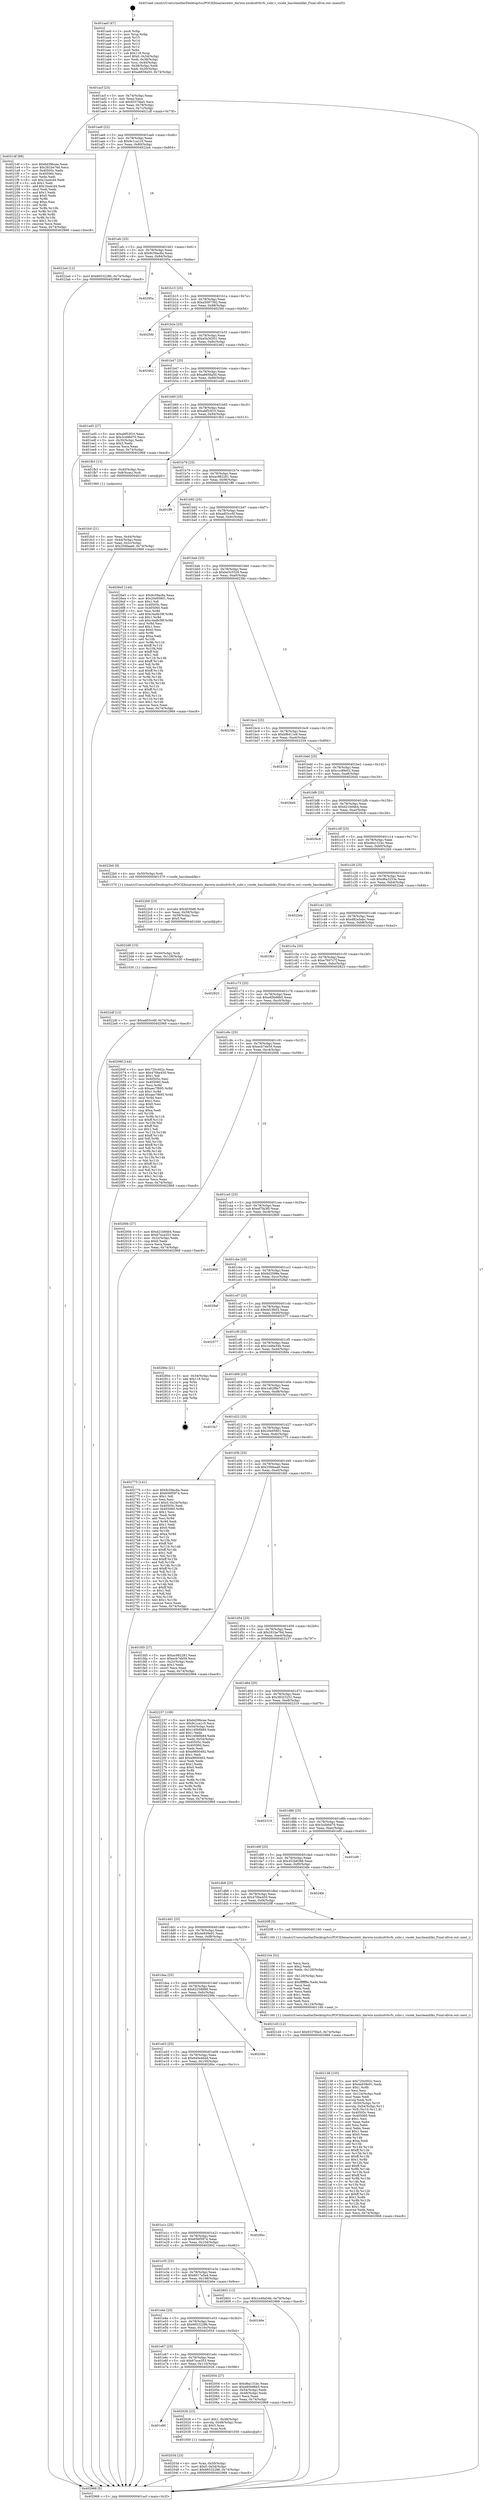 digraph "0x401aa0" {
  label = "0x401aa0 (/mnt/c/Users/mathe/Desktop/tcc/POCII/binaries/extr_darwin-xnubsdvfsvfs_subr.c_vnode_hascleanblks_Final-ollvm.out::main(0))"
  labelloc = "t"
  node[shape=record]

  Entry [label="",width=0.3,height=0.3,shape=circle,fillcolor=black,style=filled]
  "0x401acf" [label="{
     0x401acf [23]\l
     | [instrs]\l
     &nbsp;&nbsp;0x401acf \<+3\>: mov -0x74(%rbp),%eax\l
     &nbsp;&nbsp;0x401ad2 \<+2\>: mov %eax,%ecx\l
     &nbsp;&nbsp;0x401ad4 \<+6\>: sub $0x9337fda5,%ecx\l
     &nbsp;&nbsp;0x401ada \<+3\>: mov %eax,-0x78(%rbp)\l
     &nbsp;&nbsp;0x401add \<+3\>: mov %ecx,-0x7c(%rbp)\l
     &nbsp;&nbsp;0x401ae0 \<+6\>: je 00000000004021df \<main+0x73f\>\l
  }"]
  "0x4021df" [label="{
     0x4021df [88]\l
     | [instrs]\l
     &nbsp;&nbsp;0x4021df \<+5\>: mov $0x6d39bcee,%eax\l
     &nbsp;&nbsp;0x4021e4 \<+5\>: mov $0x281be76d,%ecx\l
     &nbsp;&nbsp;0x4021e9 \<+7\>: mov 0x40505c,%edx\l
     &nbsp;&nbsp;0x4021f0 \<+7\>: mov 0x405060,%esi\l
     &nbsp;&nbsp;0x4021f7 \<+2\>: mov %edx,%edi\l
     &nbsp;&nbsp;0x4021f9 \<+6\>: sub $0x1ba4cd4,%edi\l
     &nbsp;&nbsp;0x4021ff \<+3\>: sub $0x1,%edi\l
     &nbsp;&nbsp;0x402202 \<+6\>: add $0x1ba4cd4,%edi\l
     &nbsp;&nbsp;0x402208 \<+3\>: imul %edi,%edx\l
     &nbsp;&nbsp;0x40220b \<+3\>: and $0x1,%edx\l
     &nbsp;&nbsp;0x40220e \<+3\>: cmp $0x0,%edx\l
     &nbsp;&nbsp;0x402211 \<+4\>: sete %r8b\l
     &nbsp;&nbsp;0x402215 \<+3\>: cmp $0xa,%esi\l
     &nbsp;&nbsp;0x402218 \<+4\>: setl %r9b\l
     &nbsp;&nbsp;0x40221c \<+3\>: mov %r8b,%r10b\l
     &nbsp;&nbsp;0x40221f \<+3\>: and %r9b,%r10b\l
     &nbsp;&nbsp;0x402222 \<+3\>: xor %r9b,%r8b\l
     &nbsp;&nbsp;0x402225 \<+3\>: or %r8b,%r10b\l
     &nbsp;&nbsp;0x402228 \<+4\>: test $0x1,%r10b\l
     &nbsp;&nbsp;0x40222c \<+3\>: cmovne %ecx,%eax\l
     &nbsp;&nbsp;0x40222f \<+3\>: mov %eax,-0x74(%rbp)\l
     &nbsp;&nbsp;0x402232 \<+5\>: jmp 0000000000402968 \<main+0xec8\>\l
  }"]
  "0x401ae6" [label="{
     0x401ae6 [22]\l
     | [instrs]\l
     &nbsp;&nbsp;0x401ae6 \<+5\>: jmp 0000000000401aeb \<main+0x4b\>\l
     &nbsp;&nbsp;0x401aeb \<+3\>: mov -0x78(%rbp),%eax\l
     &nbsp;&nbsp;0x401aee \<+5\>: sub $0x9c1ca1c5,%eax\l
     &nbsp;&nbsp;0x401af3 \<+3\>: mov %eax,-0x80(%rbp)\l
     &nbsp;&nbsp;0x401af6 \<+6\>: je 00000000004022a4 \<main+0x804\>\l
  }"]
  Exit [label="",width=0.3,height=0.3,shape=circle,fillcolor=black,style=filled,peripheries=2]
  "0x4022a4" [label="{
     0x4022a4 [12]\l
     | [instrs]\l
     &nbsp;&nbsp;0x4022a4 \<+7\>: movl $0x66532286,-0x74(%rbp)\l
     &nbsp;&nbsp;0x4022ab \<+5\>: jmp 0000000000402968 \<main+0xec8\>\l
  }"]
  "0x401afc" [label="{
     0x401afc [25]\l
     | [instrs]\l
     &nbsp;&nbsp;0x401afc \<+5\>: jmp 0000000000401b01 \<main+0x61\>\l
     &nbsp;&nbsp;0x401b01 \<+3\>: mov -0x78(%rbp),%eax\l
     &nbsp;&nbsp;0x401b04 \<+5\>: sub $0x9c59ac8a,%eax\l
     &nbsp;&nbsp;0x401b09 \<+6\>: mov %eax,-0x84(%rbp)\l
     &nbsp;&nbsp;0x401b0f \<+6\>: je 000000000040295a \<main+0xeba\>\l
  }"]
  "0x4022df" [label="{
     0x4022df [12]\l
     | [instrs]\l
     &nbsp;&nbsp;0x4022df \<+7\>: movl $0xad03cc6f,-0x74(%rbp)\l
     &nbsp;&nbsp;0x4022e6 \<+5\>: jmp 0000000000402968 \<main+0xec8\>\l
  }"]
  "0x40295a" [label="{
     0x40295a\l
  }", style=dashed]
  "0x401b15" [label="{
     0x401b15 [25]\l
     | [instrs]\l
     &nbsp;&nbsp;0x401b15 \<+5\>: jmp 0000000000401b1a \<main+0x7a\>\l
     &nbsp;&nbsp;0x401b1a \<+3\>: mov -0x78(%rbp),%eax\l
     &nbsp;&nbsp;0x401b1d \<+5\>: sub $0xa5097392,%eax\l
     &nbsp;&nbsp;0x401b22 \<+6\>: mov %eax,-0x88(%rbp)\l
     &nbsp;&nbsp;0x401b28 \<+6\>: je 00000000004025fd \<main+0xb5d\>\l
  }"]
  "0x4022d0" [label="{
     0x4022d0 [15]\l
     | [instrs]\l
     &nbsp;&nbsp;0x4022d0 \<+4\>: mov -0x50(%rbp),%rdi\l
     &nbsp;&nbsp;0x4022d4 \<+6\>: mov %eax,-0x128(%rbp)\l
     &nbsp;&nbsp;0x4022da \<+5\>: call 0000000000401030 \<free@plt\>\l
     | [calls]\l
     &nbsp;&nbsp;0x401030 \{1\} (unknown)\l
  }"]
  "0x4025fd" [label="{
     0x4025fd\l
  }", style=dashed]
  "0x401b2e" [label="{
     0x401b2e [25]\l
     | [instrs]\l
     &nbsp;&nbsp;0x401b2e \<+5\>: jmp 0000000000401b33 \<main+0x93\>\l
     &nbsp;&nbsp;0x401b33 \<+3\>: mov -0x78(%rbp),%eax\l
     &nbsp;&nbsp;0x401b36 \<+5\>: sub $0xa5e3d301,%eax\l
     &nbsp;&nbsp;0x401b3b \<+6\>: mov %eax,-0x8c(%rbp)\l
     &nbsp;&nbsp;0x401b41 \<+6\>: je 0000000000402462 \<main+0x9c2\>\l
  }"]
  "0x4022b9" [label="{
     0x4022b9 [23]\l
     | [instrs]\l
     &nbsp;&nbsp;0x4022b9 \<+10\>: movabs $0x4030d6,%rdi\l
     &nbsp;&nbsp;0x4022c3 \<+3\>: mov %eax,-0x58(%rbp)\l
     &nbsp;&nbsp;0x4022c6 \<+3\>: mov -0x58(%rbp),%esi\l
     &nbsp;&nbsp;0x4022c9 \<+2\>: mov $0x0,%al\l
     &nbsp;&nbsp;0x4022cb \<+5\>: call 0000000000401040 \<printf@plt\>\l
     | [calls]\l
     &nbsp;&nbsp;0x401040 \{1\} (unknown)\l
  }"]
  "0x402462" [label="{
     0x402462\l
  }", style=dashed]
  "0x401b47" [label="{
     0x401b47 [25]\l
     | [instrs]\l
     &nbsp;&nbsp;0x401b47 \<+5\>: jmp 0000000000401b4c \<main+0xac\>\l
     &nbsp;&nbsp;0x401b4c \<+3\>: mov -0x78(%rbp),%eax\l
     &nbsp;&nbsp;0x401b4f \<+5\>: sub $0xa6656a50,%eax\l
     &nbsp;&nbsp;0x401b54 \<+6\>: mov %eax,-0x90(%rbp)\l
     &nbsp;&nbsp;0x401b5a \<+6\>: je 0000000000401ed5 \<main+0x435\>\l
  }"]
  "0x402138" [label="{
     0x402138 [155]\l
     | [instrs]\l
     &nbsp;&nbsp;0x402138 \<+5\>: mov $0x720c002c,%ecx\l
     &nbsp;&nbsp;0x40213d \<+5\>: mov $0x4e939e91,%edx\l
     &nbsp;&nbsp;0x402142 \<+3\>: mov $0x1,%r8b\l
     &nbsp;&nbsp;0x402145 \<+2\>: xor %esi,%esi\l
     &nbsp;&nbsp;0x402147 \<+6\>: mov -0x124(%rbp),%edi\l
     &nbsp;&nbsp;0x40214d \<+3\>: imul %eax,%edi\l
     &nbsp;&nbsp;0x402150 \<+3\>: movslq %edi,%r9\l
     &nbsp;&nbsp;0x402153 \<+4\>: mov -0x50(%rbp),%r10\l
     &nbsp;&nbsp;0x402157 \<+4\>: movslq -0x54(%rbp),%r11\l
     &nbsp;&nbsp;0x40215b \<+4\>: mov %r9,(%r10,%r11,8)\l
     &nbsp;&nbsp;0x40215f \<+7\>: mov 0x40505c,%eax\l
     &nbsp;&nbsp;0x402166 \<+7\>: mov 0x405060,%edi\l
     &nbsp;&nbsp;0x40216d \<+3\>: sub $0x1,%esi\l
     &nbsp;&nbsp;0x402170 \<+2\>: mov %eax,%ebx\l
     &nbsp;&nbsp;0x402172 \<+2\>: add %esi,%ebx\l
     &nbsp;&nbsp;0x402174 \<+3\>: imul %ebx,%eax\l
     &nbsp;&nbsp;0x402177 \<+3\>: and $0x1,%eax\l
     &nbsp;&nbsp;0x40217a \<+3\>: cmp $0x0,%eax\l
     &nbsp;&nbsp;0x40217d \<+4\>: sete %r14b\l
     &nbsp;&nbsp;0x402181 \<+3\>: cmp $0xa,%edi\l
     &nbsp;&nbsp;0x402184 \<+4\>: setl %r15b\l
     &nbsp;&nbsp;0x402188 \<+3\>: mov %r14b,%r12b\l
     &nbsp;&nbsp;0x40218b \<+4\>: xor $0xff,%r12b\l
     &nbsp;&nbsp;0x40218f \<+3\>: mov %r15b,%r13b\l
     &nbsp;&nbsp;0x402192 \<+4\>: xor $0xff,%r13b\l
     &nbsp;&nbsp;0x402196 \<+4\>: xor $0x1,%r8b\l
     &nbsp;&nbsp;0x40219a \<+3\>: mov %r12b,%al\l
     &nbsp;&nbsp;0x40219d \<+2\>: and $0xff,%al\l
     &nbsp;&nbsp;0x40219f \<+3\>: and %r8b,%r14b\l
     &nbsp;&nbsp;0x4021a2 \<+3\>: mov %r13b,%sil\l
     &nbsp;&nbsp;0x4021a5 \<+4\>: and $0xff,%sil\l
     &nbsp;&nbsp;0x4021a9 \<+3\>: and %r8b,%r15b\l
     &nbsp;&nbsp;0x4021ac \<+3\>: or %r14b,%al\l
     &nbsp;&nbsp;0x4021af \<+3\>: or %r15b,%sil\l
     &nbsp;&nbsp;0x4021b2 \<+3\>: xor %sil,%al\l
     &nbsp;&nbsp;0x4021b5 \<+3\>: or %r13b,%r12b\l
     &nbsp;&nbsp;0x4021b8 \<+4\>: xor $0xff,%r12b\l
     &nbsp;&nbsp;0x4021bc \<+4\>: or $0x1,%r8b\l
     &nbsp;&nbsp;0x4021c0 \<+3\>: and %r8b,%r12b\l
     &nbsp;&nbsp;0x4021c3 \<+3\>: or %r12b,%al\l
     &nbsp;&nbsp;0x4021c6 \<+2\>: test $0x1,%al\l
     &nbsp;&nbsp;0x4021c8 \<+3\>: cmovne %edx,%ecx\l
     &nbsp;&nbsp;0x4021cb \<+3\>: mov %ecx,-0x74(%rbp)\l
     &nbsp;&nbsp;0x4021ce \<+5\>: jmp 0000000000402968 \<main+0xec8\>\l
  }"]
  "0x401ed5" [label="{
     0x401ed5 [27]\l
     | [instrs]\l
     &nbsp;&nbsp;0x401ed5 \<+5\>: mov $0xabf53f10,%eax\l
     &nbsp;&nbsp;0x401eda \<+5\>: mov $0x3cd46d70,%ecx\l
     &nbsp;&nbsp;0x401edf \<+3\>: mov -0x30(%rbp),%edx\l
     &nbsp;&nbsp;0x401ee2 \<+3\>: cmp $0x2,%edx\l
     &nbsp;&nbsp;0x401ee5 \<+3\>: cmovne %ecx,%eax\l
     &nbsp;&nbsp;0x401ee8 \<+3\>: mov %eax,-0x74(%rbp)\l
     &nbsp;&nbsp;0x401eeb \<+5\>: jmp 0000000000402968 \<main+0xec8\>\l
  }"]
  "0x401b60" [label="{
     0x401b60 [25]\l
     | [instrs]\l
     &nbsp;&nbsp;0x401b60 \<+5\>: jmp 0000000000401b65 \<main+0xc5\>\l
     &nbsp;&nbsp;0x401b65 \<+3\>: mov -0x78(%rbp),%eax\l
     &nbsp;&nbsp;0x401b68 \<+5\>: sub $0xabf53f10,%eax\l
     &nbsp;&nbsp;0x401b6d \<+6\>: mov %eax,-0x94(%rbp)\l
     &nbsp;&nbsp;0x401b73 \<+6\>: je 0000000000401fb3 \<main+0x513\>\l
  }"]
  "0x402968" [label="{
     0x402968 [5]\l
     | [instrs]\l
     &nbsp;&nbsp;0x402968 \<+5\>: jmp 0000000000401acf \<main+0x2f\>\l
  }"]
  "0x401aa0" [label="{
     0x401aa0 [47]\l
     | [instrs]\l
     &nbsp;&nbsp;0x401aa0 \<+1\>: push %rbp\l
     &nbsp;&nbsp;0x401aa1 \<+3\>: mov %rsp,%rbp\l
     &nbsp;&nbsp;0x401aa4 \<+2\>: push %r15\l
     &nbsp;&nbsp;0x401aa6 \<+2\>: push %r14\l
     &nbsp;&nbsp;0x401aa8 \<+2\>: push %r13\l
     &nbsp;&nbsp;0x401aaa \<+2\>: push %r12\l
     &nbsp;&nbsp;0x401aac \<+1\>: push %rbx\l
     &nbsp;&nbsp;0x401aad \<+7\>: sub $0x118,%rsp\l
     &nbsp;&nbsp;0x401ab4 \<+7\>: movl $0x0,-0x34(%rbp)\l
     &nbsp;&nbsp;0x401abb \<+3\>: mov %edi,-0x38(%rbp)\l
     &nbsp;&nbsp;0x401abe \<+4\>: mov %rsi,-0x40(%rbp)\l
     &nbsp;&nbsp;0x401ac2 \<+3\>: mov -0x38(%rbp),%edi\l
     &nbsp;&nbsp;0x401ac5 \<+3\>: mov %edi,-0x30(%rbp)\l
     &nbsp;&nbsp;0x401ac8 \<+7\>: movl $0xa6656a50,-0x74(%rbp)\l
  }"]
  "0x402104" [label="{
     0x402104 [52]\l
     | [instrs]\l
     &nbsp;&nbsp;0x402104 \<+2\>: xor %ecx,%ecx\l
     &nbsp;&nbsp;0x402106 \<+5\>: mov $0x2,%edx\l
     &nbsp;&nbsp;0x40210b \<+6\>: mov %edx,-0x120(%rbp)\l
     &nbsp;&nbsp;0x402111 \<+1\>: cltd\l
     &nbsp;&nbsp;0x402112 \<+6\>: mov -0x120(%rbp),%esi\l
     &nbsp;&nbsp;0x402118 \<+2\>: idiv %esi\l
     &nbsp;&nbsp;0x40211a \<+6\>: imul $0xfffffffe,%edx,%edx\l
     &nbsp;&nbsp;0x402120 \<+2\>: mov %ecx,%edi\l
     &nbsp;&nbsp;0x402122 \<+2\>: sub %edx,%edi\l
     &nbsp;&nbsp;0x402124 \<+2\>: mov %ecx,%edx\l
     &nbsp;&nbsp;0x402126 \<+3\>: sub $0x1,%edx\l
     &nbsp;&nbsp;0x402129 \<+2\>: add %edx,%edi\l
     &nbsp;&nbsp;0x40212b \<+2\>: sub %edi,%ecx\l
     &nbsp;&nbsp;0x40212d \<+6\>: mov %ecx,-0x124(%rbp)\l
     &nbsp;&nbsp;0x402133 \<+5\>: call 0000000000401160 \<next_i\>\l
     | [calls]\l
     &nbsp;&nbsp;0x401160 \{1\} (/mnt/c/Users/mathe/Desktop/tcc/POCII/binaries/extr_darwin-xnubsdvfsvfs_subr.c_vnode_hascleanblks_Final-ollvm.out::next_i)\l
  }"]
  "0x401fb3" [label="{
     0x401fb3 [13]\l
     | [instrs]\l
     &nbsp;&nbsp;0x401fb3 \<+4\>: mov -0x40(%rbp),%rax\l
     &nbsp;&nbsp;0x401fb7 \<+4\>: mov 0x8(%rax),%rdi\l
     &nbsp;&nbsp;0x401fbb \<+5\>: call 0000000000401060 \<atoi@plt\>\l
     | [calls]\l
     &nbsp;&nbsp;0x401060 \{1\} (unknown)\l
  }"]
  "0x401b79" [label="{
     0x401b79 [25]\l
     | [instrs]\l
     &nbsp;&nbsp;0x401b79 \<+5\>: jmp 0000000000401b7e \<main+0xde\>\l
     &nbsp;&nbsp;0x401b7e \<+3\>: mov -0x78(%rbp),%eax\l
     &nbsp;&nbsp;0x401b81 \<+5\>: sub $0xac982281,%eax\l
     &nbsp;&nbsp;0x401b86 \<+6\>: mov %eax,-0x98(%rbp)\l
     &nbsp;&nbsp;0x401b8c \<+6\>: je 0000000000401ff0 \<main+0x550\>\l
  }"]
  "0x401fc0" [label="{
     0x401fc0 [21]\l
     | [instrs]\l
     &nbsp;&nbsp;0x401fc0 \<+3\>: mov %eax,-0x44(%rbp)\l
     &nbsp;&nbsp;0x401fc3 \<+3\>: mov -0x44(%rbp),%eax\l
     &nbsp;&nbsp;0x401fc6 \<+3\>: mov %eax,-0x2c(%rbp)\l
     &nbsp;&nbsp;0x401fc9 \<+7\>: movl $0x256faaa6,-0x74(%rbp)\l
     &nbsp;&nbsp;0x401fd0 \<+5\>: jmp 0000000000402968 \<main+0xec8\>\l
  }"]
  "0x40203d" [label="{
     0x40203d [23]\l
     | [instrs]\l
     &nbsp;&nbsp;0x40203d \<+4\>: mov %rax,-0x50(%rbp)\l
     &nbsp;&nbsp;0x402041 \<+7\>: movl $0x0,-0x54(%rbp)\l
     &nbsp;&nbsp;0x402048 \<+7\>: movl $0x66532286,-0x74(%rbp)\l
     &nbsp;&nbsp;0x40204f \<+5\>: jmp 0000000000402968 \<main+0xec8\>\l
  }"]
  "0x401ff0" [label="{
     0x401ff0\l
  }", style=dashed]
  "0x401b92" [label="{
     0x401b92 [25]\l
     | [instrs]\l
     &nbsp;&nbsp;0x401b92 \<+5\>: jmp 0000000000401b97 \<main+0xf7\>\l
     &nbsp;&nbsp;0x401b97 \<+3\>: mov -0x78(%rbp),%eax\l
     &nbsp;&nbsp;0x401b9a \<+5\>: sub $0xad03cc6f,%eax\l
     &nbsp;&nbsp;0x401b9f \<+6\>: mov %eax,-0x9c(%rbp)\l
     &nbsp;&nbsp;0x401ba5 \<+6\>: je 00000000004026e5 \<main+0xc45\>\l
  }"]
  "0x401e80" [label="{
     0x401e80\l
  }", style=dashed]
  "0x4026e5" [label="{
     0x4026e5 [144]\l
     | [instrs]\l
     &nbsp;&nbsp;0x4026e5 \<+5\>: mov $0x9c59ac8a,%eax\l
     &nbsp;&nbsp;0x4026ea \<+5\>: mov $0x20e95801,%ecx\l
     &nbsp;&nbsp;0x4026ef \<+2\>: mov $0x1,%dl\l
     &nbsp;&nbsp;0x4026f1 \<+7\>: mov 0x40505c,%esi\l
     &nbsp;&nbsp;0x4026f8 \<+7\>: mov 0x405060,%edi\l
     &nbsp;&nbsp;0x4026ff \<+3\>: mov %esi,%r8d\l
     &nbsp;&nbsp;0x402702 \<+7\>: add $0xc4adb39f,%r8d\l
     &nbsp;&nbsp;0x402709 \<+4\>: sub $0x1,%r8d\l
     &nbsp;&nbsp;0x40270d \<+7\>: sub $0xc4adb39f,%r8d\l
     &nbsp;&nbsp;0x402714 \<+4\>: imul %r8d,%esi\l
     &nbsp;&nbsp;0x402718 \<+3\>: and $0x1,%esi\l
     &nbsp;&nbsp;0x40271b \<+3\>: cmp $0x0,%esi\l
     &nbsp;&nbsp;0x40271e \<+4\>: sete %r9b\l
     &nbsp;&nbsp;0x402722 \<+3\>: cmp $0xa,%edi\l
     &nbsp;&nbsp;0x402725 \<+4\>: setl %r10b\l
     &nbsp;&nbsp;0x402729 \<+3\>: mov %r9b,%r11b\l
     &nbsp;&nbsp;0x40272c \<+4\>: xor $0xff,%r11b\l
     &nbsp;&nbsp;0x402730 \<+3\>: mov %r10b,%bl\l
     &nbsp;&nbsp;0x402733 \<+3\>: xor $0xff,%bl\l
     &nbsp;&nbsp;0x402736 \<+3\>: xor $0x1,%dl\l
     &nbsp;&nbsp;0x402739 \<+3\>: mov %r11b,%r14b\l
     &nbsp;&nbsp;0x40273c \<+4\>: and $0xff,%r14b\l
     &nbsp;&nbsp;0x402740 \<+3\>: and %dl,%r9b\l
     &nbsp;&nbsp;0x402743 \<+3\>: mov %bl,%r15b\l
     &nbsp;&nbsp;0x402746 \<+4\>: and $0xff,%r15b\l
     &nbsp;&nbsp;0x40274a \<+3\>: and %dl,%r10b\l
     &nbsp;&nbsp;0x40274d \<+3\>: or %r9b,%r14b\l
     &nbsp;&nbsp;0x402750 \<+3\>: or %r10b,%r15b\l
     &nbsp;&nbsp;0x402753 \<+3\>: xor %r15b,%r14b\l
     &nbsp;&nbsp;0x402756 \<+3\>: or %bl,%r11b\l
     &nbsp;&nbsp;0x402759 \<+4\>: xor $0xff,%r11b\l
     &nbsp;&nbsp;0x40275d \<+3\>: or $0x1,%dl\l
     &nbsp;&nbsp;0x402760 \<+3\>: and %dl,%r11b\l
     &nbsp;&nbsp;0x402763 \<+3\>: or %r11b,%r14b\l
     &nbsp;&nbsp;0x402766 \<+4\>: test $0x1,%r14b\l
     &nbsp;&nbsp;0x40276a \<+3\>: cmovne %ecx,%eax\l
     &nbsp;&nbsp;0x40276d \<+3\>: mov %eax,-0x74(%rbp)\l
     &nbsp;&nbsp;0x402770 \<+5\>: jmp 0000000000402968 \<main+0xec8\>\l
  }"]
  "0x401bab" [label="{
     0x401bab [25]\l
     | [instrs]\l
     &nbsp;&nbsp;0x401bab \<+5\>: jmp 0000000000401bb0 \<main+0x110\>\l
     &nbsp;&nbsp;0x401bb0 \<+3\>: mov -0x78(%rbp),%eax\l
     &nbsp;&nbsp;0x401bb3 \<+5\>: sub $0xbe3c5529,%eax\l
     &nbsp;&nbsp;0x401bb8 \<+6\>: mov %eax,-0xa0(%rbp)\l
     &nbsp;&nbsp;0x401bbe \<+6\>: je 000000000040238c \<main+0x8ec\>\l
  }"]
  "0x402026" [label="{
     0x402026 [23]\l
     | [instrs]\l
     &nbsp;&nbsp;0x402026 \<+7\>: movl $0x1,-0x48(%rbp)\l
     &nbsp;&nbsp;0x40202d \<+4\>: movslq -0x48(%rbp),%rax\l
     &nbsp;&nbsp;0x402031 \<+4\>: shl $0x3,%rax\l
     &nbsp;&nbsp;0x402035 \<+3\>: mov %rax,%rdi\l
     &nbsp;&nbsp;0x402038 \<+5\>: call 0000000000401050 \<malloc@plt\>\l
     | [calls]\l
     &nbsp;&nbsp;0x401050 \{1\} (unknown)\l
  }"]
  "0x40238c" [label="{
     0x40238c\l
  }", style=dashed]
  "0x401bc4" [label="{
     0x401bc4 [25]\l
     | [instrs]\l
     &nbsp;&nbsp;0x401bc4 \<+5\>: jmp 0000000000401bc9 \<main+0x129\>\l
     &nbsp;&nbsp;0x401bc9 \<+3\>: mov -0x78(%rbp),%eax\l
     &nbsp;&nbsp;0x401bcc \<+5\>: sub $0xbf6411e9,%eax\l
     &nbsp;&nbsp;0x401bd1 \<+6\>: mov %eax,-0xa4(%rbp)\l
     &nbsp;&nbsp;0x401bd7 \<+6\>: je 0000000000402334 \<main+0x894\>\l
  }"]
  "0x401e67" [label="{
     0x401e67 [25]\l
     | [instrs]\l
     &nbsp;&nbsp;0x401e67 \<+5\>: jmp 0000000000401e6c \<main+0x3cc\>\l
     &nbsp;&nbsp;0x401e6c \<+3\>: mov -0x78(%rbp),%eax\l
     &nbsp;&nbsp;0x401e6f \<+5\>: sub $0x67ece353,%eax\l
     &nbsp;&nbsp;0x401e74 \<+6\>: mov %eax,-0x110(%rbp)\l
     &nbsp;&nbsp;0x401e7a \<+6\>: je 0000000000402026 \<main+0x586\>\l
  }"]
  "0x402334" [label="{
     0x402334\l
  }", style=dashed]
  "0x401bdd" [label="{
     0x401bdd [25]\l
     | [instrs]\l
     &nbsp;&nbsp;0x401bdd \<+5\>: jmp 0000000000401be2 \<main+0x142\>\l
     &nbsp;&nbsp;0x401be2 \<+3\>: mov -0x78(%rbp),%eax\l
     &nbsp;&nbsp;0x401be5 \<+5\>: sub $0xccc89e02,%eax\l
     &nbsp;&nbsp;0x401bea \<+6\>: mov %eax,-0xa8(%rbp)\l
     &nbsp;&nbsp;0x401bf0 \<+6\>: je 00000000004026d4 \<main+0xc34\>\l
  }"]
  "0x402054" [label="{
     0x402054 [27]\l
     | [instrs]\l
     &nbsp;&nbsp;0x402054 \<+5\>: mov $0xd6a131bc,%eax\l
     &nbsp;&nbsp;0x402059 \<+5\>: mov $0xe85b96b5,%ecx\l
     &nbsp;&nbsp;0x40205e \<+3\>: mov -0x54(%rbp),%edx\l
     &nbsp;&nbsp;0x402061 \<+3\>: cmp -0x48(%rbp),%edx\l
     &nbsp;&nbsp;0x402064 \<+3\>: cmovl %ecx,%eax\l
     &nbsp;&nbsp;0x402067 \<+3\>: mov %eax,-0x74(%rbp)\l
     &nbsp;&nbsp;0x40206a \<+5\>: jmp 0000000000402968 \<main+0xec8\>\l
  }"]
  "0x4026d4" [label="{
     0x4026d4\l
  }", style=dashed]
  "0x401bf6" [label="{
     0x401bf6 [25]\l
     | [instrs]\l
     &nbsp;&nbsp;0x401bf6 \<+5\>: jmp 0000000000401bfb \<main+0x15b\>\l
     &nbsp;&nbsp;0x401bfb \<+3\>: mov -0x78(%rbp),%eax\l
     &nbsp;&nbsp;0x401bfe \<+5\>: sub $0xd21b84b4,%eax\l
     &nbsp;&nbsp;0x401c03 \<+6\>: mov %eax,-0xac(%rbp)\l
     &nbsp;&nbsp;0x401c09 \<+6\>: je 00000000004026c8 \<main+0xc28\>\l
  }"]
  "0x401e4e" [label="{
     0x401e4e [25]\l
     | [instrs]\l
     &nbsp;&nbsp;0x401e4e \<+5\>: jmp 0000000000401e53 \<main+0x3b3\>\l
     &nbsp;&nbsp;0x401e53 \<+3\>: mov -0x78(%rbp),%eax\l
     &nbsp;&nbsp;0x401e56 \<+5\>: sub $0x66532286,%eax\l
     &nbsp;&nbsp;0x401e5b \<+6\>: mov %eax,-0x10c(%rbp)\l
     &nbsp;&nbsp;0x401e61 \<+6\>: je 0000000000402054 \<main+0x5b4\>\l
  }"]
  "0x4026c8" [label="{
     0x4026c8\l
  }", style=dashed]
  "0x401c0f" [label="{
     0x401c0f [25]\l
     | [instrs]\l
     &nbsp;&nbsp;0x401c0f \<+5\>: jmp 0000000000401c14 \<main+0x174\>\l
     &nbsp;&nbsp;0x401c14 \<+3\>: mov -0x78(%rbp),%eax\l
     &nbsp;&nbsp;0x401c17 \<+5\>: sub $0xd6a131bc,%eax\l
     &nbsp;&nbsp;0x401c1c \<+6\>: mov %eax,-0xb0(%rbp)\l
     &nbsp;&nbsp;0x401c22 \<+6\>: je 00000000004022b0 \<main+0x810\>\l
  }"]
  "0x40246e" [label="{
     0x40246e\l
  }", style=dashed]
  "0x4022b0" [label="{
     0x4022b0 [9]\l
     | [instrs]\l
     &nbsp;&nbsp;0x4022b0 \<+4\>: mov -0x50(%rbp),%rdi\l
     &nbsp;&nbsp;0x4022b4 \<+5\>: call 0000000000401570 \<vnode_hascleanblks\>\l
     | [calls]\l
     &nbsp;&nbsp;0x401570 \{1\} (/mnt/c/Users/mathe/Desktop/tcc/POCII/binaries/extr_darwin-xnubsdvfsvfs_subr.c_vnode_hascleanblks_Final-ollvm.out::vnode_hascleanblks)\l
  }"]
  "0x401c28" [label="{
     0x401c28 [25]\l
     | [instrs]\l
     &nbsp;&nbsp;0x401c28 \<+5\>: jmp 0000000000401c2d \<main+0x18d\>\l
     &nbsp;&nbsp;0x401c2d \<+3\>: mov -0x78(%rbp),%eax\l
     &nbsp;&nbsp;0x401c30 \<+5\>: sub $0xd6a3253e,%eax\l
     &nbsp;&nbsp;0x401c35 \<+6\>: mov %eax,-0xb4(%rbp)\l
     &nbsp;&nbsp;0x401c3b \<+6\>: je 00000000004022eb \<main+0x84b\>\l
  }"]
  "0x401e35" [label="{
     0x401e35 [25]\l
     | [instrs]\l
     &nbsp;&nbsp;0x401e35 \<+5\>: jmp 0000000000401e3a \<main+0x39a\>\l
     &nbsp;&nbsp;0x401e3a \<+3\>: mov -0x78(%rbp),%eax\l
     &nbsp;&nbsp;0x401e3d \<+5\>: sub $0x6617a5e4,%eax\l
     &nbsp;&nbsp;0x401e42 \<+6\>: mov %eax,-0x108(%rbp)\l
     &nbsp;&nbsp;0x401e48 \<+6\>: je 000000000040246e \<main+0x9ce\>\l
  }"]
  "0x4022eb" [label="{
     0x4022eb\l
  }", style=dashed]
  "0x401c41" [label="{
     0x401c41 [25]\l
     | [instrs]\l
     &nbsp;&nbsp;0x401c41 \<+5\>: jmp 0000000000401c46 \<main+0x1a6\>\l
     &nbsp;&nbsp;0x401c46 \<+3\>: mov -0x78(%rbp),%eax\l
     &nbsp;&nbsp;0x401c49 \<+5\>: sub $0xd82e5abc,%eax\l
     &nbsp;&nbsp;0x401c4e \<+6\>: mov %eax,-0xb8(%rbp)\l
     &nbsp;&nbsp;0x401c54 \<+6\>: je 0000000000401f43 \<main+0x4a3\>\l
  }"]
  "0x402802" [label="{
     0x402802 [12]\l
     | [instrs]\l
     &nbsp;&nbsp;0x402802 \<+7\>: movl $0x1e46a54b,-0x74(%rbp)\l
     &nbsp;&nbsp;0x402809 \<+5\>: jmp 0000000000402968 \<main+0xec8\>\l
  }"]
  "0x401f43" [label="{
     0x401f43\l
  }", style=dashed]
  "0x401c5a" [label="{
     0x401c5a [25]\l
     | [instrs]\l
     &nbsp;&nbsp;0x401c5a \<+5\>: jmp 0000000000401c5f \<main+0x1bf\>\l
     &nbsp;&nbsp;0x401c5f \<+3\>: mov -0x78(%rbp),%eax\l
     &nbsp;&nbsp;0x401c62 \<+5\>: sub $0xe7607c7f,%eax\l
     &nbsp;&nbsp;0x401c67 \<+6\>: mov %eax,-0xbc(%rbp)\l
     &nbsp;&nbsp;0x401c6d \<+6\>: je 0000000000402823 \<main+0xd83\>\l
  }"]
  "0x401e1c" [label="{
     0x401e1c [25]\l
     | [instrs]\l
     &nbsp;&nbsp;0x401e1c \<+5\>: jmp 0000000000401e21 \<main+0x381\>\l
     &nbsp;&nbsp;0x401e21 \<+3\>: mov -0x78(%rbp),%eax\l
     &nbsp;&nbsp;0x401e24 \<+5\>: sub $0x656f5974,%eax\l
     &nbsp;&nbsp;0x401e29 \<+6\>: mov %eax,-0x104(%rbp)\l
     &nbsp;&nbsp;0x401e2f \<+6\>: je 0000000000402802 \<main+0xd62\>\l
  }"]
  "0x402823" [label="{
     0x402823\l
  }", style=dashed]
  "0x401c73" [label="{
     0x401c73 [25]\l
     | [instrs]\l
     &nbsp;&nbsp;0x401c73 \<+5\>: jmp 0000000000401c78 \<main+0x1d8\>\l
     &nbsp;&nbsp;0x401c78 \<+3\>: mov -0x78(%rbp),%eax\l
     &nbsp;&nbsp;0x401c7b \<+5\>: sub $0xe85b96b5,%eax\l
     &nbsp;&nbsp;0x401c80 \<+6\>: mov %eax,-0xc0(%rbp)\l
     &nbsp;&nbsp;0x401c86 \<+6\>: je 000000000040206f \<main+0x5cf\>\l
  }"]
  "0x4026bc" [label="{
     0x4026bc\l
  }", style=dashed]
  "0x40206f" [label="{
     0x40206f [144]\l
     | [instrs]\l
     &nbsp;&nbsp;0x40206f \<+5\>: mov $0x720c002c,%eax\l
     &nbsp;&nbsp;0x402074 \<+5\>: mov $0x470be450,%ecx\l
     &nbsp;&nbsp;0x402079 \<+2\>: mov $0x1,%dl\l
     &nbsp;&nbsp;0x40207b \<+7\>: mov 0x40505c,%esi\l
     &nbsp;&nbsp;0x402082 \<+7\>: mov 0x405060,%edi\l
     &nbsp;&nbsp;0x402089 \<+3\>: mov %esi,%r8d\l
     &nbsp;&nbsp;0x40208c \<+7\>: sub $0xaec7f695,%r8d\l
     &nbsp;&nbsp;0x402093 \<+4\>: sub $0x1,%r8d\l
     &nbsp;&nbsp;0x402097 \<+7\>: add $0xaec7f695,%r8d\l
     &nbsp;&nbsp;0x40209e \<+4\>: imul %r8d,%esi\l
     &nbsp;&nbsp;0x4020a2 \<+3\>: and $0x1,%esi\l
     &nbsp;&nbsp;0x4020a5 \<+3\>: cmp $0x0,%esi\l
     &nbsp;&nbsp;0x4020a8 \<+4\>: sete %r9b\l
     &nbsp;&nbsp;0x4020ac \<+3\>: cmp $0xa,%edi\l
     &nbsp;&nbsp;0x4020af \<+4\>: setl %r10b\l
     &nbsp;&nbsp;0x4020b3 \<+3\>: mov %r9b,%r11b\l
     &nbsp;&nbsp;0x4020b6 \<+4\>: xor $0xff,%r11b\l
     &nbsp;&nbsp;0x4020ba \<+3\>: mov %r10b,%bl\l
     &nbsp;&nbsp;0x4020bd \<+3\>: xor $0xff,%bl\l
     &nbsp;&nbsp;0x4020c0 \<+3\>: xor $0x1,%dl\l
     &nbsp;&nbsp;0x4020c3 \<+3\>: mov %r11b,%r14b\l
     &nbsp;&nbsp;0x4020c6 \<+4\>: and $0xff,%r14b\l
     &nbsp;&nbsp;0x4020ca \<+3\>: and %dl,%r9b\l
     &nbsp;&nbsp;0x4020cd \<+3\>: mov %bl,%r15b\l
     &nbsp;&nbsp;0x4020d0 \<+4\>: and $0xff,%r15b\l
     &nbsp;&nbsp;0x4020d4 \<+3\>: and %dl,%r10b\l
     &nbsp;&nbsp;0x4020d7 \<+3\>: or %r9b,%r14b\l
     &nbsp;&nbsp;0x4020da \<+3\>: or %r10b,%r15b\l
     &nbsp;&nbsp;0x4020dd \<+3\>: xor %r15b,%r14b\l
     &nbsp;&nbsp;0x4020e0 \<+3\>: or %bl,%r11b\l
     &nbsp;&nbsp;0x4020e3 \<+4\>: xor $0xff,%r11b\l
     &nbsp;&nbsp;0x4020e7 \<+3\>: or $0x1,%dl\l
     &nbsp;&nbsp;0x4020ea \<+3\>: and %dl,%r11b\l
     &nbsp;&nbsp;0x4020ed \<+3\>: or %r11b,%r14b\l
     &nbsp;&nbsp;0x4020f0 \<+4\>: test $0x1,%r14b\l
     &nbsp;&nbsp;0x4020f4 \<+3\>: cmovne %ecx,%eax\l
     &nbsp;&nbsp;0x4020f7 \<+3\>: mov %eax,-0x74(%rbp)\l
     &nbsp;&nbsp;0x4020fa \<+5\>: jmp 0000000000402968 \<main+0xec8\>\l
  }"]
  "0x401c8c" [label="{
     0x401c8c [25]\l
     | [instrs]\l
     &nbsp;&nbsp;0x401c8c \<+5\>: jmp 0000000000401c91 \<main+0x1f1\>\l
     &nbsp;&nbsp;0x401c91 \<+3\>: mov -0x78(%rbp),%eax\l
     &nbsp;&nbsp;0x401c94 \<+5\>: sub $0xecb7eb59,%eax\l
     &nbsp;&nbsp;0x401c99 \<+6\>: mov %eax,-0xc4(%rbp)\l
     &nbsp;&nbsp;0x401c9f \<+6\>: je 000000000040200b \<main+0x56b\>\l
  }"]
  "0x401e03" [label="{
     0x401e03 [25]\l
     | [instrs]\l
     &nbsp;&nbsp;0x401e03 \<+5\>: jmp 0000000000401e08 \<main+0x368\>\l
     &nbsp;&nbsp;0x401e08 \<+3\>: mov -0x78(%rbp),%eax\l
     &nbsp;&nbsp;0x401e0b \<+5\>: sub $0x640e46dd,%eax\l
     &nbsp;&nbsp;0x401e10 \<+6\>: mov %eax,-0x100(%rbp)\l
     &nbsp;&nbsp;0x401e16 \<+6\>: je 00000000004026bc \<main+0xc1c\>\l
  }"]
  "0x40200b" [label="{
     0x40200b [27]\l
     | [instrs]\l
     &nbsp;&nbsp;0x40200b \<+5\>: mov $0xd21b84b4,%eax\l
     &nbsp;&nbsp;0x402010 \<+5\>: mov $0x67ece353,%ecx\l
     &nbsp;&nbsp;0x402015 \<+3\>: mov -0x2c(%rbp),%edx\l
     &nbsp;&nbsp;0x402018 \<+3\>: cmp $0x0,%edx\l
     &nbsp;&nbsp;0x40201b \<+3\>: cmove %ecx,%eax\l
     &nbsp;&nbsp;0x40201e \<+3\>: mov %eax,-0x74(%rbp)\l
     &nbsp;&nbsp;0x402021 \<+5\>: jmp 0000000000402968 \<main+0xec8\>\l
  }"]
  "0x401ca5" [label="{
     0x401ca5 [25]\l
     | [instrs]\l
     &nbsp;&nbsp;0x401ca5 \<+5\>: jmp 0000000000401caa \<main+0x20a\>\l
     &nbsp;&nbsp;0x401caa \<+3\>: mov -0x78(%rbp),%eax\l
     &nbsp;&nbsp;0x401cad \<+5\>: sub $0xef7fa3f0,%eax\l
     &nbsp;&nbsp;0x401cb2 \<+6\>: mov %eax,-0xc8(%rbp)\l
     &nbsp;&nbsp;0x401cb8 \<+6\>: je 0000000000402900 \<main+0xe60\>\l
  }"]
  "0x40256b" [label="{
     0x40256b\l
  }", style=dashed]
  "0x402900" [label="{
     0x402900\l
  }", style=dashed]
  "0x401cbe" [label="{
     0x401cbe [25]\l
     | [instrs]\l
     &nbsp;&nbsp;0x401cbe \<+5\>: jmp 0000000000401cc3 \<main+0x223\>\l
     &nbsp;&nbsp;0x401cc3 \<+3\>: mov -0x78(%rbp),%eax\l
     &nbsp;&nbsp;0x401cc6 \<+5\>: sub $0x6d2098e,%eax\l
     &nbsp;&nbsp;0x401ccb \<+6\>: mov %eax,-0xcc(%rbp)\l
     &nbsp;&nbsp;0x401cd1 \<+6\>: je 00000000004028af \<main+0xe0f\>\l
  }"]
  "0x401dea" [label="{
     0x401dea [25]\l
     | [instrs]\l
     &nbsp;&nbsp;0x401dea \<+5\>: jmp 0000000000401def \<main+0x34f\>\l
     &nbsp;&nbsp;0x401def \<+3\>: mov -0x78(%rbp),%eax\l
     &nbsp;&nbsp;0x401df2 \<+5\>: sub $0x62258988,%eax\l
     &nbsp;&nbsp;0x401df7 \<+6\>: mov %eax,-0xfc(%rbp)\l
     &nbsp;&nbsp;0x401dfd \<+6\>: je 000000000040256b \<main+0xacb\>\l
  }"]
  "0x4028af" [label="{
     0x4028af\l
  }", style=dashed]
  "0x401cd7" [label="{
     0x401cd7 [25]\l
     | [instrs]\l
     &nbsp;&nbsp;0x401cd7 \<+5\>: jmp 0000000000401cdc \<main+0x23c\>\l
     &nbsp;&nbsp;0x401cdc \<+3\>: mov -0x78(%rbp),%eax\l
     &nbsp;&nbsp;0x401cdf \<+5\>: sub $0xdd19b03,%eax\l
     &nbsp;&nbsp;0x401ce4 \<+6\>: mov %eax,-0xd0(%rbp)\l
     &nbsp;&nbsp;0x401cea \<+6\>: je 0000000000402577 \<main+0xad7\>\l
  }"]
  "0x4021d3" [label="{
     0x4021d3 [12]\l
     | [instrs]\l
     &nbsp;&nbsp;0x4021d3 \<+7\>: movl $0x9337fda5,-0x74(%rbp)\l
     &nbsp;&nbsp;0x4021da \<+5\>: jmp 0000000000402968 \<main+0xec8\>\l
  }"]
  "0x402577" [label="{
     0x402577\l
  }", style=dashed]
  "0x401cf0" [label="{
     0x401cf0 [25]\l
     | [instrs]\l
     &nbsp;&nbsp;0x401cf0 \<+5\>: jmp 0000000000401cf5 \<main+0x255\>\l
     &nbsp;&nbsp;0x401cf5 \<+3\>: mov -0x78(%rbp),%eax\l
     &nbsp;&nbsp;0x401cf8 \<+5\>: sub $0x1e46a54b,%eax\l
     &nbsp;&nbsp;0x401cfd \<+6\>: mov %eax,-0xd4(%rbp)\l
     &nbsp;&nbsp;0x401d03 \<+6\>: je 000000000040280e \<main+0xd6e\>\l
  }"]
  "0x401dd1" [label="{
     0x401dd1 [25]\l
     | [instrs]\l
     &nbsp;&nbsp;0x401dd1 \<+5\>: jmp 0000000000401dd6 \<main+0x336\>\l
     &nbsp;&nbsp;0x401dd6 \<+3\>: mov -0x78(%rbp),%eax\l
     &nbsp;&nbsp;0x401dd9 \<+5\>: sub $0x4e939e91,%eax\l
     &nbsp;&nbsp;0x401dde \<+6\>: mov %eax,-0xf8(%rbp)\l
     &nbsp;&nbsp;0x401de4 \<+6\>: je 00000000004021d3 \<main+0x733\>\l
  }"]
  "0x40280e" [label="{
     0x40280e [21]\l
     | [instrs]\l
     &nbsp;&nbsp;0x40280e \<+3\>: mov -0x34(%rbp),%eax\l
     &nbsp;&nbsp;0x402811 \<+7\>: add $0x118,%rsp\l
     &nbsp;&nbsp;0x402818 \<+1\>: pop %rbx\l
     &nbsp;&nbsp;0x402819 \<+2\>: pop %r12\l
     &nbsp;&nbsp;0x40281b \<+2\>: pop %r13\l
     &nbsp;&nbsp;0x40281d \<+2\>: pop %r14\l
     &nbsp;&nbsp;0x40281f \<+2\>: pop %r15\l
     &nbsp;&nbsp;0x402821 \<+1\>: pop %rbp\l
     &nbsp;&nbsp;0x402822 \<+1\>: ret\l
  }"]
  "0x401d09" [label="{
     0x401d09 [25]\l
     | [instrs]\l
     &nbsp;&nbsp;0x401d09 \<+5\>: jmp 0000000000401d0e \<main+0x26e\>\l
     &nbsp;&nbsp;0x401d0e \<+3\>: mov -0x78(%rbp),%eax\l
     &nbsp;&nbsp;0x401d11 \<+5\>: sub $0x1e62f8e7,%eax\l
     &nbsp;&nbsp;0x401d16 \<+6\>: mov %eax,-0xd8(%rbp)\l
     &nbsp;&nbsp;0x401d1c \<+6\>: je 0000000000401fa7 \<main+0x507\>\l
  }"]
  "0x4020ff" [label="{
     0x4020ff [5]\l
     | [instrs]\l
     &nbsp;&nbsp;0x4020ff \<+5\>: call 0000000000401160 \<next_i\>\l
     | [calls]\l
     &nbsp;&nbsp;0x401160 \{1\} (/mnt/c/Users/mathe/Desktop/tcc/POCII/binaries/extr_darwin-xnubsdvfsvfs_subr.c_vnode_hascleanblks_Final-ollvm.out::next_i)\l
  }"]
  "0x401fa7" [label="{
     0x401fa7\l
  }", style=dashed]
  "0x401d22" [label="{
     0x401d22 [25]\l
     | [instrs]\l
     &nbsp;&nbsp;0x401d22 \<+5\>: jmp 0000000000401d27 \<main+0x287\>\l
     &nbsp;&nbsp;0x401d27 \<+3\>: mov -0x78(%rbp),%eax\l
     &nbsp;&nbsp;0x401d2a \<+5\>: sub $0x20e95801,%eax\l
     &nbsp;&nbsp;0x401d2f \<+6\>: mov %eax,-0xdc(%rbp)\l
     &nbsp;&nbsp;0x401d35 \<+6\>: je 0000000000402775 \<main+0xcd5\>\l
  }"]
  "0x401db8" [label="{
     0x401db8 [25]\l
     | [instrs]\l
     &nbsp;&nbsp;0x401db8 \<+5\>: jmp 0000000000401dbd \<main+0x31d\>\l
     &nbsp;&nbsp;0x401dbd \<+3\>: mov -0x78(%rbp),%eax\l
     &nbsp;&nbsp;0x401dc0 \<+5\>: sub $0x470be450,%eax\l
     &nbsp;&nbsp;0x401dc5 \<+6\>: mov %eax,-0xf4(%rbp)\l
     &nbsp;&nbsp;0x401dcb \<+6\>: je 00000000004020ff \<main+0x65f\>\l
  }"]
  "0x402775" [label="{
     0x402775 [141]\l
     | [instrs]\l
     &nbsp;&nbsp;0x402775 \<+5\>: mov $0x9c59ac8a,%eax\l
     &nbsp;&nbsp;0x40277a \<+5\>: mov $0x656f5974,%ecx\l
     &nbsp;&nbsp;0x40277f \<+2\>: mov $0x1,%dl\l
     &nbsp;&nbsp;0x402781 \<+2\>: xor %esi,%esi\l
     &nbsp;&nbsp;0x402783 \<+7\>: movl $0x0,-0x34(%rbp)\l
     &nbsp;&nbsp;0x40278a \<+7\>: mov 0x40505c,%edi\l
     &nbsp;&nbsp;0x402791 \<+8\>: mov 0x405060,%r8d\l
     &nbsp;&nbsp;0x402799 \<+3\>: sub $0x1,%esi\l
     &nbsp;&nbsp;0x40279c \<+3\>: mov %edi,%r9d\l
     &nbsp;&nbsp;0x40279f \<+3\>: add %esi,%r9d\l
     &nbsp;&nbsp;0x4027a2 \<+4\>: imul %r9d,%edi\l
     &nbsp;&nbsp;0x4027a6 \<+3\>: and $0x1,%edi\l
     &nbsp;&nbsp;0x4027a9 \<+3\>: cmp $0x0,%edi\l
     &nbsp;&nbsp;0x4027ac \<+4\>: sete %r10b\l
     &nbsp;&nbsp;0x4027b0 \<+4\>: cmp $0xa,%r8d\l
     &nbsp;&nbsp;0x4027b4 \<+4\>: setl %r11b\l
     &nbsp;&nbsp;0x4027b8 \<+3\>: mov %r10b,%bl\l
     &nbsp;&nbsp;0x4027bb \<+3\>: xor $0xff,%bl\l
     &nbsp;&nbsp;0x4027be \<+3\>: mov %r11b,%r14b\l
     &nbsp;&nbsp;0x4027c1 \<+4\>: xor $0xff,%r14b\l
     &nbsp;&nbsp;0x4027c5 \<+3\>: xor $0x1,%dl\l
     &nbsp;&nbsp;0x4027c8 \<+3\>: mov %bl,%r15b\l
     &nbsp;&nbsp;0x4027cb \<+4\>: and $0xff,%r15b\l
     &nbsp;&nbsp;0x4027cf \<+3\>: and %dl,%r10b\l
     &nbsp;&nbsp;0x4027d2 \<+3\>: mov %r14b,%r12b\l
     &nbsp;&nbsp;0x4027d5 \<+4\>: and $0xff,%r12b\l
     &nbsp;&nbsp;0x4027d9 \<+3\>: and %dl,%r11b\l
     &nbsp;&nbsp;0x4027dc \<+3\>: or %r10b,%r15b\l
     &nbsp;&nbsp;0x4027df \<+3\>: or %r11b,%r12b\l
     &nbsp;&nbsp;0x4027e2 \<+3\>: xor %r12b,%r15b\l
     &nbsp;&nbsp;0x4027e5 \<+3\>: or %r14b,%bl\l
     &nbsp;&nbsp;0x4027e8 \<+3\>: xor $0xff,%bl\l
     &nbsp;&nbsp;0x4027eb \<+3\>: or $0x1,%dl\l
     &nbsp;&nbsp;0x4027ee \<+2\>: and %dl,%bl\l
     &nbsp;&nbsp;0x4027f0 \<+3\>: or %bl,%r15b\l
     &nbsp;&nbsp;0x4027f3 \<+4\>: test $0x1,%r15b\l
     &nbsp;&nbsp;0x4027f7 \<+3\>: cmovne %ecx,%eax\l
     &nbsp;&nbsp;0x4027fa \<+3\>: mov %eax,-0x74(%rbp)\l
     &nbsp;&nbsp;0x4027fd \<+5\>: jmp 0000000000402968 \<main+0xec8\>\l
  }"]
  "0x401d3b" [label="{
     0x401d3b [25]\l
     | [instrs]\l
     &nbsp;&nbsp;0x401d3b \<+5\>: jmp 0000000000401d40 \<main+0x2a0\>\l
     &nbsp;&nbsp;0x401d40 \<+3\>: mov -0x78(%rbp),%eax\l
     &nbsp;&nbsp;0x401d43 \<+5\>: sub $0x256faaa6,%eax\l
     &nbsp;&nbsp;0x401d48 \<+6\>: mov %eax,-0xe0(%rbp)\l
     &nbsp;&nbsp;0x401d4e \<+6\>: je 0000000000401fd5 \<main+0x535\>\l
  }"]
  "0x4024fe" [label="{
     0x4024fe\l
  }", style=dashed]
  "0x401fd5" [label="{
     0x401fd5 [27]\l
     | [instrs]\l
     &nbsp;&nbsp;0x401fd5 \<+5\>: mov $0xac982281,%eax\l
     &nbsp;&nbsp;0x401fda \<+5\>: mov $0xecb7eb59,%ecx\l
     &nbsp;&nbsp;0x401fdf \<+3\>: mov -0x2c(%rbp),%edx\l
     &nbsp;&nbsp;0x401fe2 \<+3\>: cmp $0x1,%edx\l
     &nbsp;&nbsp;0x401fe5 \<+3\>: cmovl %ecx,%eax\l
     &nbsp;&nbsp;0x401fe8 \<+3\>: mov %eax,-0x74(%rbp)\l
     &nbsp;&nbsp;0x401feb \<+5\>: jmp 0000000000402968 \<main+0xec8\>\l
  }"]
  "0x401d54" [label="{
     0x401d54 [25]\l
     | [instrs]\l
     &nbsp;&nbsp;0x401d54 \<+5\>: jmp 0000000000401d59 \<main+0x2b9\>\l
     &nbsp;&nbsp;0x401d59 \<+3\>: mov -0x78(%rbp),%eax\l
     &nbsp;&nbsp;0x401d5c \<+5\>: sub $0x281be76d,%eax\l
     &nbsp;&nbsp;0x401d61 \<+6\>: mov %eax,-0xe4(%rbp)\l
     &nbsp;&nbsp;0x401d67 \<+6\>: je 0000000000402237 \<main+0x797\>\l
  }"]
  "0x401d9f" [label="{
     0x401d9f [25]\l
     | [instrs]\l
     &nbsp;&nbsp;0x401d9f \<+5\>: jmp 0000000000401da4 \<main+0x304\>\l
     &nbsp;&nbsp;0x401da4 \<+3\>: mov -0x78(%rbp),%eax\l
     &nbsp;&nbsp;0x401da7 \<+5\>: sub $0x452b8388,%eax\l
     &nbsp;&nbsp;0x401dac \<+6\>: mov %eax,-0xf0(%rbp)\l
     &nbsp;&nbsp;0x401db2 \<+6\>: je 00000000004024fe \<main+0xa5e\>\l
  }"]
  "0x402237" [label="{
     0x402237 [109]\l
     | [instrs]\l
     &nbsp;&nbsp;0x402237 \<+5\>: mov $0x6d39bcee,%eax\l
     &nbsp;&nbsp;0x40223c \<+5\>: mov $0x9c1ca1c5,%ecx\l
     &nbsp;&nbsp;0x402241 \<+3\>: mov -0x54(%rbp),%edx\l
     &nbsp;&nbsp;0x402244 \<+6\>: add $0x140b6b84,%edx\l
     &nbsp;&nbsp;0x40224a \<+3\>: add $0x1,%edx\l
     &nbsp;&nbsp;0x40224d \<+6\>: sub $0x140b6b84,%edx\l
     &nbsp;&nbsp;0x402253 \<+3\>: mov %edx,-0x54(%rbp)\l
     &nbsp;&nbsp;0x402256 \<+7\>: mov 0x40505c,%edx\l
     &nbsp;&nbsp;0x40225d \<+7\>: mov 0x405060,%esi\l
     &nbsp;&nbsp;0x402264 \<+2\>: mov %edx,%edi\l
     &nbsp;&nbsp;0x402266 \<+6\>: sub $0xe9800492,%edi\l
     &nbsp;&nbsp;0x40226c \<+3\>: sub $0x1,%edi\l
     &nbsp;&nbsp;0x40226f \<+6\>: add $0xe9800492,%edi\l
     &nbsp;&nbsp;0x402275 \<+3\>: imul %edi,%edx\l
     &nbsp;&nbsp;0x402278 \<+3\>: and $0x1,%edx\l
     &nbsp;&nbsp;0x40227b \<+3\>: cmp $0x0,%edx\l
     &nbsp;&nbsp;0x40227e \<+4\>: sete %r8b\l
     &nbsp;&nbsp;0x402282 \<+3\>: cmp $0xa,%esi\l
     &nbsp;&nbsp;0x402285 \<+4\>: setl %r9b\l
     &nbsp;&nbsp;0x402289 \<+3\>: mov %r8b,%r10b\l
     &nbsp;&nbsp;0x40228c \<+3\>: and %r9b,%r10b\l
     &nbsp;&nbsp;0x40228f \<+3\>: xor %r9b,%r8b\l
     &nbsp;&nbsp;0x402292 \<+3\>: or %r8b,%r10b\l
     &nbsp;&nbsp;0x402295 \<+4\>: test $0x1,%r10b\l
     &nbsp;&nbsp;0x402299 \<+3\>: cmovne %ecx,%eax\l
     &nbsp;&nbsp;0x40229c \<+3\>: mov %eax,-0x74(%rbp)\l
     &nbsp;&nbsp;0x40229f \<+5\>: jmp 0000000000402968 \<main+0xec8\>\l
  }"]
  "0x401d6d" [label="{
     0x401d6d [25]\l
     | [instrs]\l
     &nbsp;&nbsp;0x401d6d \<+5\>: jmp 0000000000401d72 \<main+0x2d2\>\l
     &nbsp;&nbsp;0x401d72 \<+3\>: mov -0x78(%rbp),%eax\l
     &nbsp;&nbsp;0x401d75 \<+5\>: sub $0x38323251,%eax\l
     &nbsp;&nbsp;0x401d7a \<+6\>: mov %eax,-0xe8(%rbp)\l
     &nbsp;&nbsp;0x401d80 \<+6\>: je 0000000000402319 \<main+0x879\>\l
  }"]
  "0x401ef0" [label="{
     0x401ef0\l
  }", style=dashed]
  "0x402319" [label="{
     0x402319\l
  }", style=dashed]
  "0x401d86" [label="{
     0x401d86 [25]\l
     | [instrs]\l
     &nbsp;&nbsp;0x401d86 \<+5\>: jmp 0000000000401d8b \<main+0x2eb\>\l
     &nbsp;&nbsp;0x401d8b \<+3\>: mov -0x78(%rbp),%eax\l
     &nbsp;&nbsp;0x401d8e \<+5\>: sub $0x3cd46d70,%eax\l
     &nbsp;&nbsp;0x401d93 \<+6\>: mov %eax,-0xec(%rbp)\l
     &nbsp;&nbsp;0x401d99 \<+6\>: je 0000000000401ef0 \<main+0x450\>\l
  }"]
  Entry -> "0x401aa0" [label=" 1"]
  "0x401acf" -> "0x4021df" [label=" 1"]
  "0x401acf" -> "0x401ae6" [label=" 17"]
  "0x40280e" -> Exit [label=" 1"]
  "0x401ae6" -> "0x4022a4" [label=" 1"]
  "0x401ae6" -> "0x401afc" [label=" 16"]
  "0x402802" -> "0x402968" [label=" 1"]
  "0x401afc" -> "0x40295a" [label=" 0"]
  "0x401afc" -> "0x401b15" [label=" 16"]
  "0x402775" -> "0x402968" [label=" 1"]
  "0x401b15" -> "0x4025fd" [label=" 0"]
  "0x401b15" -> "0x401b2e" [label=" 16"]
  "0x4026e5" -> "0x402968" [label=" 1"]
  "0x401b2e" -> "0x402462" [label=" 0"]
  "0x401b2e" -> "0x401b47" [label=" 16"]
  "0x4022df" -> "0x402968" [label=" 1"]
  "0x401b47" -> "0x401ed5" [label=" 1"]
  "0x401b47" -> "0x401b60" [label=" 15"]
  "0x401ed5" -> "0x402968" [label=" 1"]
  "0x401aa0" -> "0x401acf" [label=" 1"]
  "0x402968" -> "0x401acf" [label=" 17"]
  "0x4022d0" -> "0x4022df" [label=" 1"]
  "0x401b60" -> "0x401fb3" [label=" 1"]
  "0x401b60" -> "0x401b79" [label=" 14"]
  "0x401fb3" -> "0x401fc0" [label=" 1"]
  "0x401fc0" -> "0x402968" [label=" 1"]
  "0x4022b9" -> "0x4022d0" [label=" 1"]
  "0x401b79" -> "0x401ff0" [label=" 0"]
  "0x401b79" -> "0x401b92" [label=" 14"]
  "0x4022b0" -> "0x4022b9" [label=" 1"]
  "0x401b92" -> "0x4026e5" [label=" 1"]
  "0x401b92" -> "0x401bab" [label=" 13"]
  "0x4022a4" -> "0x402968" [label=" 1"]
  "0x401bab" -> "0x40238c" [label=" 0"]
  "0x401bab" -> "0x401bc4" [label=" 13"]
  "0x402237" -> "0x402968" [label=" 1"]
  "0x401bc4" -> "0x402334" [label=" 0"]
  "0x401bc4" -> "0x401bdd" [label=" 13"]
  "0x4021d3" -> "0x402968" [label=" 1"]
  "0x401bdd" -> "0x4026d4" [label=" 0"]
  "0x401bdd" -> "0x401bf6" [label=" 13"]
  "0x402138" -> "0x402968" [label=" 1"]
  "0x401bf6" -> "0x4026c8" [label=" 0"]
  "0x401bf6" -> "0x401c0f" [label=" 13"]
  "0x4020ff" -> "0x402104" [label=" 1"]
  "0x401c0f" -> "0x4022b0" [label=" 1"]
  "0x401c0f" -> "0x401c28" [label=" 12"]
  "0x40206f" -> "0x402968" [label=" 1"]
  "0x401c28" -> "0x4022eb" [label=" 0"]
  "0x401c28" -> "0x401c41" [label=" 12"]
  "0x40203d" -> "0x402968" [label=" 1"]
  "0x401c41" -> "0x401f43" [label=" 0"]
  "0x401c41" -> "0x401c5a" [label=" 12"]
  "0x402026" -> "0x40203d" [label=" 1"]
  "0x401c5a" -> "0x402823" [label=" 0"]
  "0x401c5a" -> "0x401c73" [label=" 12"]
  "0x401e67" -> "0x402026" [label=" 1"]
  "0x401c73" -> "0x40206f" [label=" 1"]
  "0x401c73" -> "0x401c8c" [label=" 11"]
  "0x4021df" -> "0x402968" [label=" 1"]
  "0x401c8c" -> "0x40200b" [label=" 1"]
  "0x401c8c" -> "0x401ca5" [label=" 10"]
  "0x401e4e" -> "0x402054" [label=" 2"]
  "0x401ca5" -> "0x402900" [label=" 0"]
  "0x401ca5" -> "0x401cbe" [label=" 10"]
  "0x402104" -> "0x402138" [label=" 1"]
  "0x401cbe" -> "0x4028af" [label=" 0"]
  "0x401cbe" -> "0x401cd7" [label=" 10"]
  "0x401e35" -> "0x40246e" [label=" 0"]
  "0x401cd7" -> "0x402577" [label=" 0"]
  "0x401cd7" -> "0x401cf0" [label=" 10"]
  "0x402054" -> "0x402968" [label=" 2"]
  "0x401cf0" -> "0x40280e" [label=" 1"]
  "0x401cf0" -> "0x401d09" [label=" 9"]
  "0x401e1c" -> "0x402802" [label=" 1"]
  "0x401d09" -> "0x401fa7" [label=" 0"]
  "0x401d09" -> "0x401d22" [label=" 9"]
  "0x401e67" -> "0x401e80" [label=" 0"]
  "0x401d22" -> "0x402775" [label=" 1"]
  "0x401d22" -> "0x401d3b" [label=" 8"]
  "0x401e03" -> "0x4026bc" [label=" 0"]
  "0x401d3b" -> "0x401fd5" [label=" 1"]
  "0x401d3b" -> "0x401d54" [label=" 7"]
  "0x401fd5" -> "0x402968" [label=" 1"]
  "0x40200b" -> "0x402968" [label=" 1"]
  "0x401e4e" -> "0x401e67" [label=" 1"]
  "0x401d54" -> "0x402237" [label=" 1"]
  "0x401d54" -> "0x401d6d" [label=" 6"]
  "0x401dea" -> "0x40256b" [label=" 0"]
  "0x401d6d" -> "0x402319" [label=" 0"]
  "0x401d6d" -> "0x401d86" [label=" 6"]
  "0x401e35" -> "0x401e4e" [label=" 3"]
  "0x401d86" -> "0x401ef0" [label=" 0"]
  "0x401d86" -> "0x401d9f" [label=" 6"]
  "0x401dea" -> "0x401e03" [label=" 4"]
  "0x401d9f" -> "0x4024fe" [label=" 0"]
  "0x401d9f" -> "0x401db8" [label=" 6"]
  "0x401e03" -> "0x401e1c" [label=" 4"]
  "0x401db8" -> "0x4020ff" [label=" 1"]
  "0x401db8" -> "0x401dd1" [label=" 5"]
  "0x401e1c" -> "0x401e35" [label=" 3"]
  "0x401dd1" -> "0x4021d3" [label=" 1"]
  "0x401dd1" -> "0x401dea" [label=" 4"]
}
